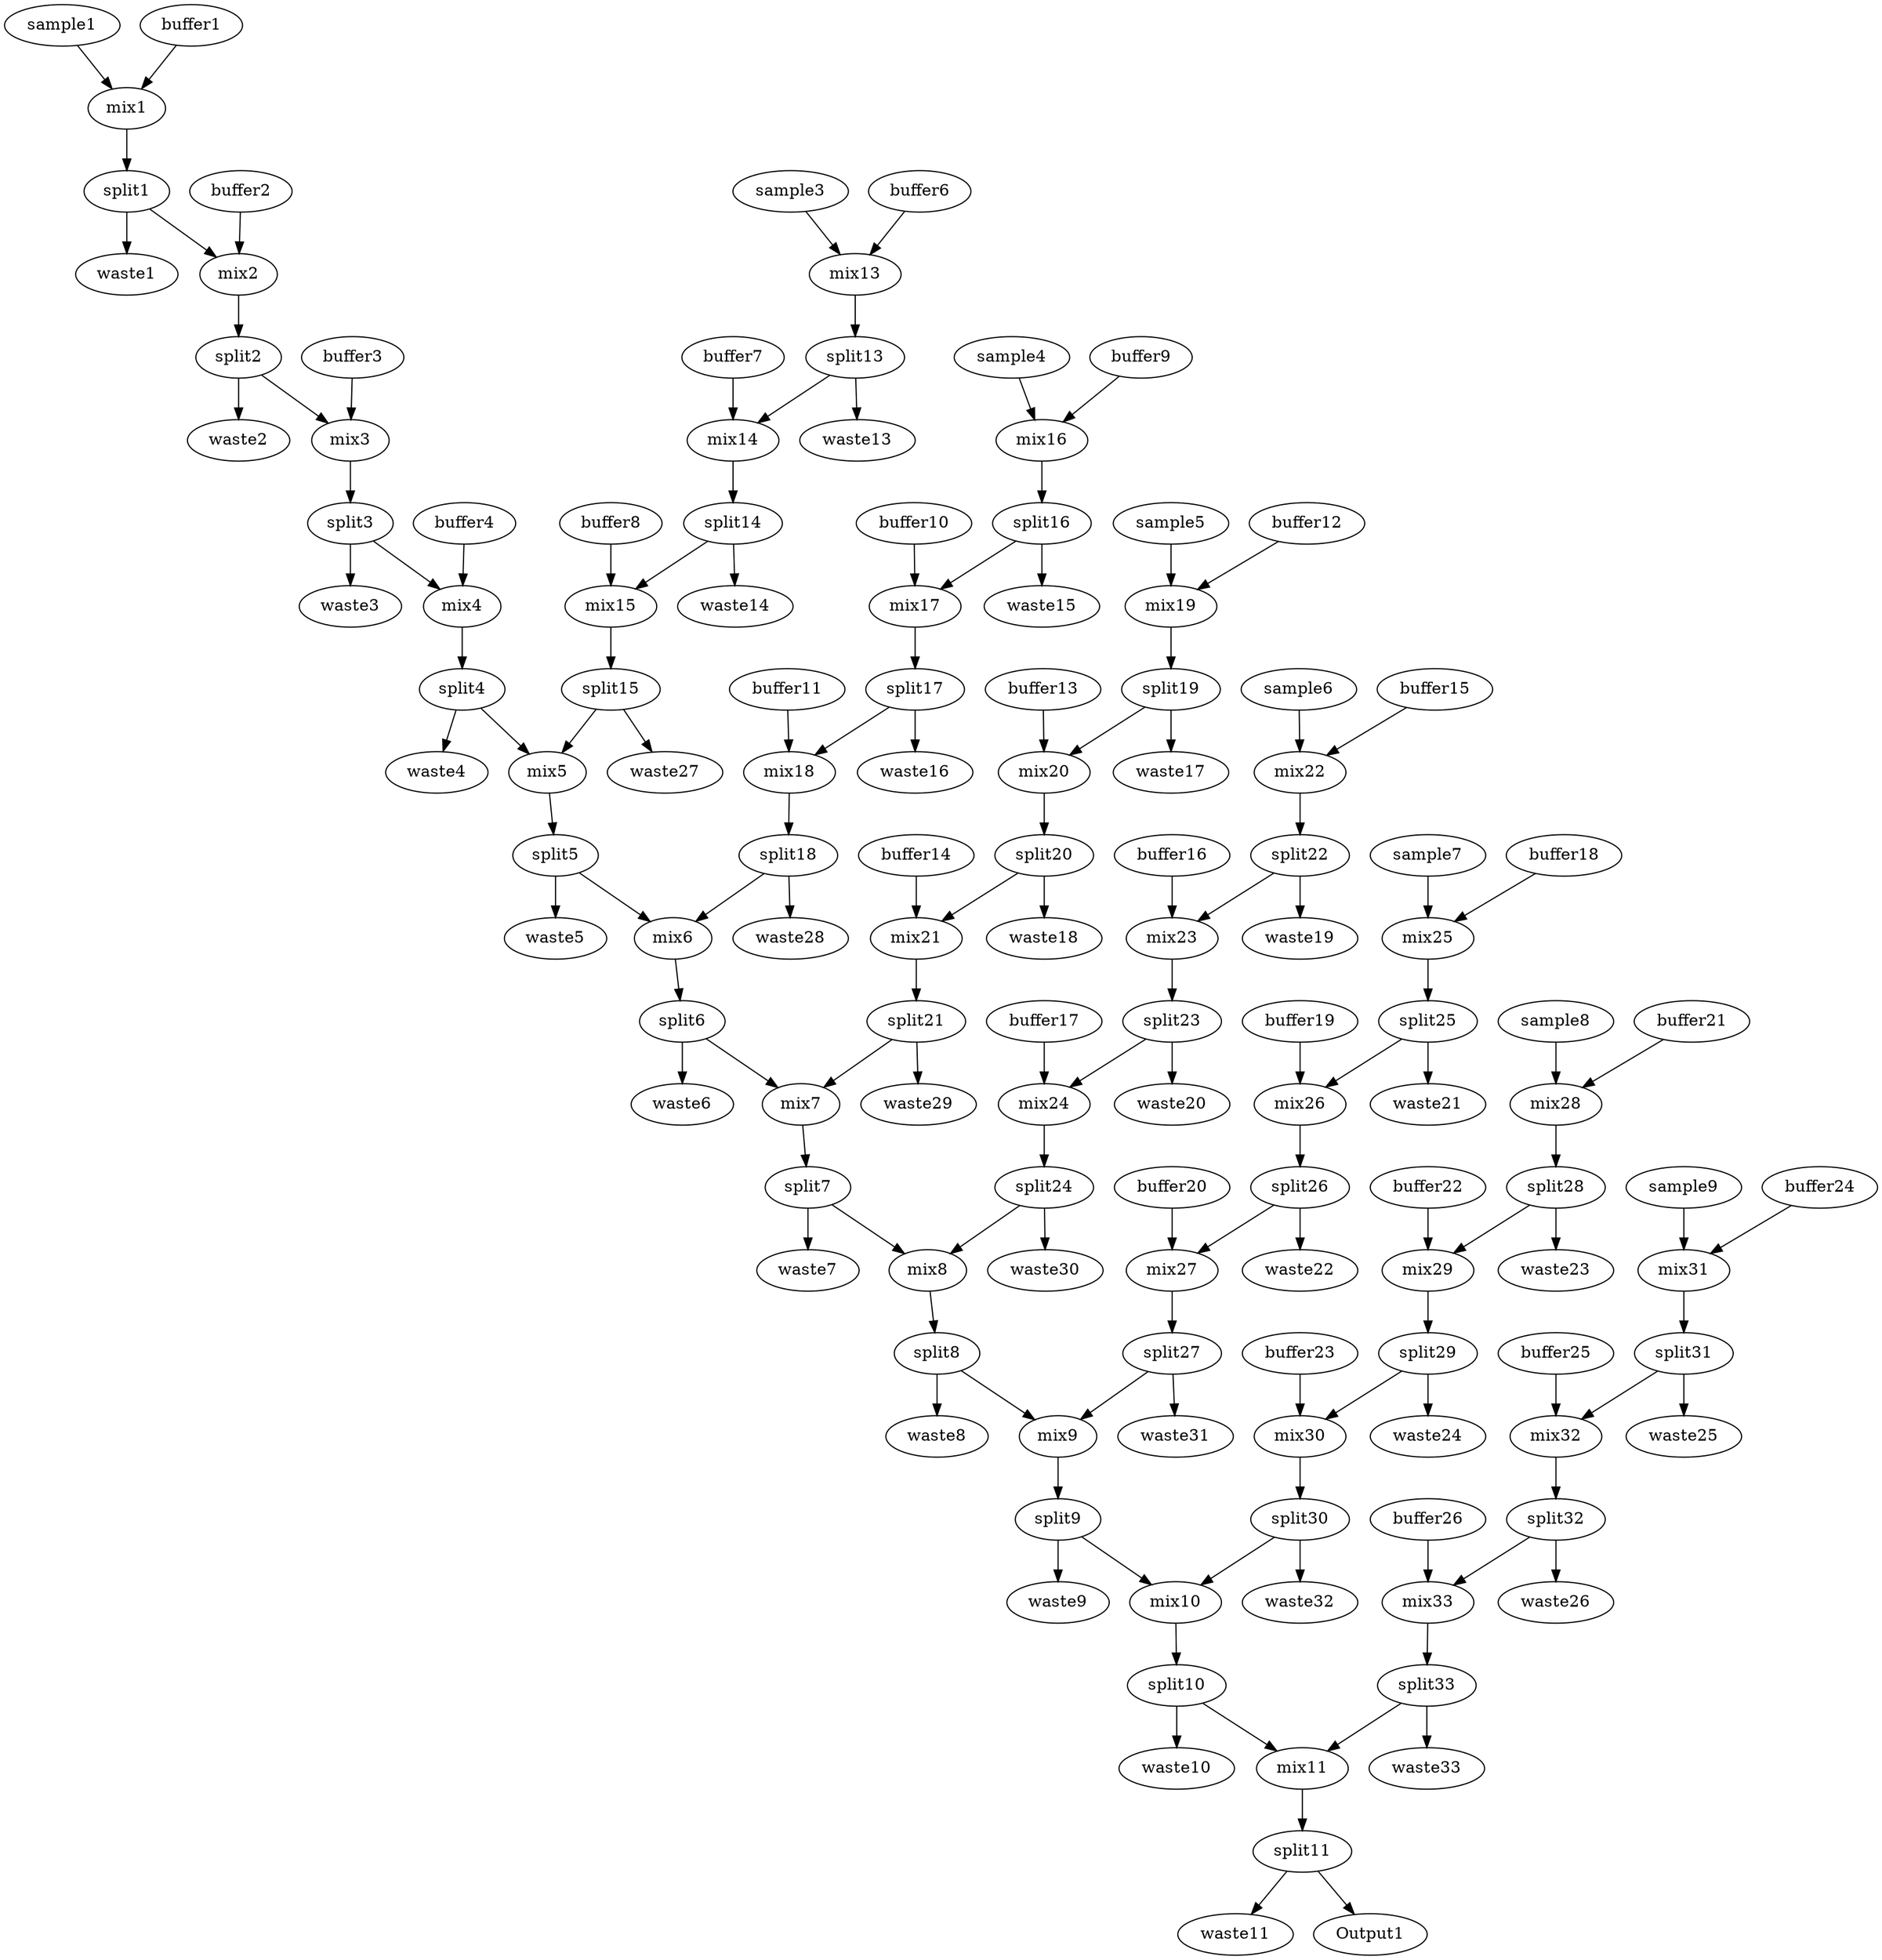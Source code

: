 digraph G {
	0 [label = "sample1"];
	1 [label = "buffer1"];
	2 [label = "mix1"];
	3 [label = "split1"];
	4 [label = "waste1"];
	5 [label = "buffer2"];
	6 [label = "mix2"];
	7 [label = "split2"];
	8 [label = "waste2"];
	9 [label = "buffer3"];
	10 [label = "mix3"];
	11 [label = "split3"];
	12 [label = "waste3"];
	13 [label = "buffer4"];
	14 [label = "mix4"];
	15 [label = "split4"];
	16 [label = "waste4"];
	17 [label = "mix5"];
	18 [label = "split5"];
	19 [label = "waste5"];
	20 [label = "mix6"];
	21 [label = "split6"];
	22 [label = "waste6"];
	23 [label = "mix7"];
	24 [label = "split7"];
	25 [label = "waste7"];
	26 [label = "mix8"];
	27 [label = "split8"];
	28 [label = "waste8"];
	29 [label = "mix9"];
	30 [label = "split9"];
	31 [label = "waste9"];
	32 [label = "mix10"];
	33 [label = "split10"];
	34 [label = "waste10"];
	35 [label = "mix11"];
	36 [label = "split11"];
	37 [label = "waste11"];
	38 [label = "Output1"];
	39 [label = "sample3"];
	40 [label = "mix13"];
	41 [label = "buffer6"];
	42 [label = "split13"];
	43 [label = "waste13"];
	44 [label = "mix14"];
	45 [label = "buffer7"];
	46 [label = "split14"];
	47 [label = "waste14"];
	48 [label = "mix15"];
	49 [label = "buffer8"];
	50 [label = "split15"];
	51 [label = "sample4"];
	52 [label = "mix16"];
	53 [label = "buffer9"];
	54 [label = "split16"];
	55 [label = "waste15"];
	56 [label = "mix17"];
	57 [label = "buffer10"];
	58 [label = "split17"];
	59 [label = "waste16"];
	60 [label = "mix18"];
	61 [label = "buffer11"];
	62 [label = "split18"];
	63 [label = "sample5"];
	64 [label = "mix19"];
	65 [label = "buffer12"];
	66 [label = "split19"];
	67 [label = "waste17"];
	68 [label = "mix20"];
	69 [label = "buffer13"];
	70 [label = "split20"];
	71 [label = "waste18"];
	72 [label = "mix21"];
	73 [label = "buffer14"];
	74 [label = "split21"];
	75 [label = "sample6"];
	76 [label = "mix22"];
	77 [label = "buffer15"];
	78 [label = "split22"];
	79 [label = "waste19"];
	80 [label = "mix23"];
	81 [label = "buffer16"];
	82 [label = "split23"];
	83 [label = "waste20"];
	84 [label = "mix24"];
	85 [label = "buffer17"];
	86 [label = "split24"];
	87 [label = "sample7"];
	88 [label = "mix25"];
	89 [label = "buffer18"];
	90 [label = "split25"];
	91 [label = "waste21"];
	92 [label = "mix26"];
	93 [label = "buffer19"];
	94 [label = "split26"];
	95 [label = "waste22"];
	96 [label = "mix27"];
	97 [label = "buffer20"];
	98 [label = "split27"];
	99 [label = "sample8"];
	100 [label = "mix28"];
	101 [label = "buffer21"];
	102 [label = "split28"];
	103 [label = "waste23"];
	104 [label = "mix29"];
	105 [label = "buffer22"];
	106 [label = "split29"];
	107 [label = "waste24"];
	108 [label = "mix30"];
	109 [label = "buffer23"];
	110 [label = "split30"];
	111 [label = "sample9"];
	112 [label = "mix31"];
	113 [label = "buffer24"];
	114 [label = "split31"];
	115 [label = "waste25"];
	116 [label = "mix32"];
	117 [label = "buffer25"];
	118 [label = "split32"];
	119 [label = "waste26"];
	120 [label = "mix33"];
	121 [label = "buffer26"];
	122 [label = "split33"];
	123 [label = "waste27"];
	124 [label = "waste28"];
	125 [label = "waste29"];
	126 [label = "waste30"];
	127 [label = "waste31"];
	128 [label = "waste32"];
	129 [label = "waste33"];
	0 -> 2
	1 -> 2
	2 -> 3
	3 -> 4
	3 -> 6
	5 -> 6
	6 -> 7
	7 -> 8
	7 -> 10
	9 -> 10
	10 -> 11
	11 -> 12
	11 -> 14
	13 -> 14
	14 -> 15
	15 -> 16
	15 -> 17
	17 -> 18
	18 -> 19
	18 -> 20
	20 -> 21
	21 -> 22
	21 -> 23
	23 -> 24
	24 -> 25
	24 -> 26
	26 -> 27
	27 -> 28
	27 -> 29
	29 -> 30
	30 -> 31
	30 -> 32
	32 -> 33
	33 -> 34
	33 -> 35
	35 -> 36
	36 -> 37
	36 -> 38
	39 -> 40
	41 -> 40
	40 -> 42
	42 -> 43
	42 -> 44
	45 -> 44
	44 -> 46
	46 -> 47
	46 -> 48
	49 -> 48
	48 -> 50
	51 -> 52
	53 -> 52
	52 -> 54
	54 -> 55
	54 -> 56
	57 -> 56
	56 -> 58
	58 -> 59
	58 -> 60
	61 -> 60
	60 -> 62
	63 -> 64
	65 -> 64
	64 -> 66
	66 -> 67
	66 -> 68
	69 -> 68
	68 -> 70
	70 -> 71
	70 -> 72
	73 -> 72
	72 -> 74
	75 -> 76
	77 -> 76
	76 -> 78
	78 -> 79
	78 -> 80
	81 -> 80
	80 -> 82
	82 -> 83
	82 -> 84
	85 -> 84
	84 -> 86
	87 -> 88
	89 -> 88
	88 -> 90
	90 -> 91
	90 -> 92
	93 -> 92
	92 -> 94
	94 -> 95
	94 -> 96
	97 -> 96
	96 -> 98
	99 -> 100
	101 -> 100
	100 -> 102
	102 -> 103
	102 -> 104
	105 -> 104
	104 -> 106
	106 -> 107
	106 -> 108
	109 -> 108
	108 -> 110
	111 -> 112
	113 -> 112
	112 -> 114
	114 -> 115
	114 -> 116
	117 -> 116
	116 -> 118
	118 -> 119
	118 -> 120
	121 -> 120
	120 -> 122
	50 -> 17
	50 -> 123
	62 -> 20
	62 -> 124
	74 -> 23
	74 -> 125
	86 -> 26
	86 -> 126
	98 -> 29
	98 -> 127
	110 -> 32
	110 -> 128
	122 -> 35
	122 -> 129
}
